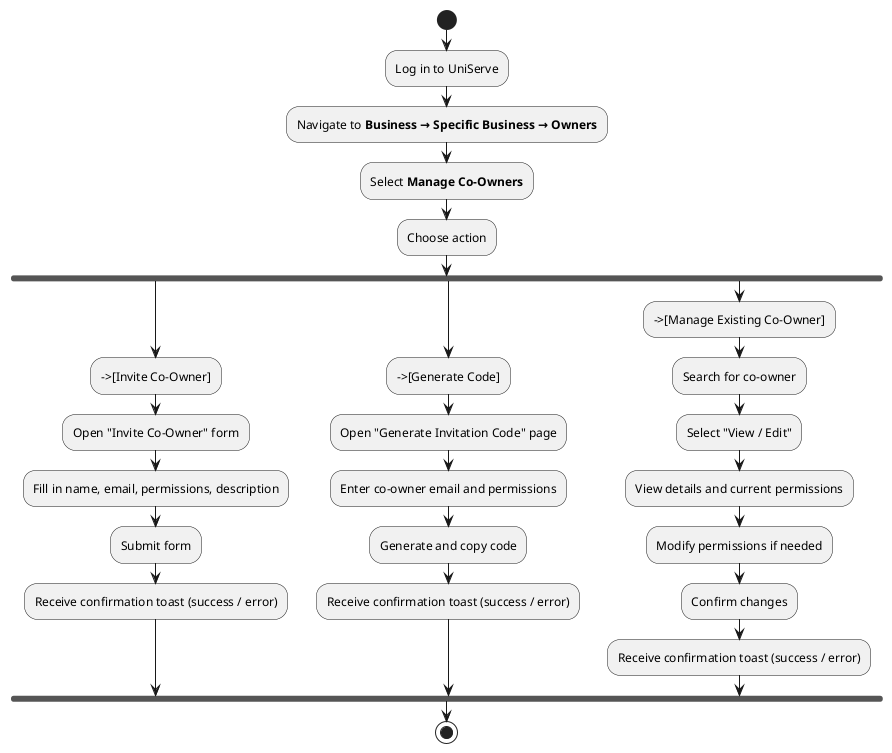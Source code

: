 @startuml
|Owner|
start
:Log in to UniServe;
:Navigate to **Business → Specific Business → Owners**;
:Select **Manage Co-Owners**;

:Choose action;
fork
  -->[Invite Co-Owner]
  :Open "Invite Co-Owner" form;
  :Fill in name, email, permissions, description;
  :Submit form;
  :Receive confirmation toast (success / error);
fork again
  -->[Generate Code]
  :Open "Generate Invitation Code" page;
  :Enter co-owner email and permissions;
  :Generate and copy code;
  :Receive confirmation toast (success / error);
fork again
  -->[Manage Existing Co-Owner]
  :Search for co-owner;
  :Select "View / Edit";
  :View details and current permissions;
  :Modify permissions if needed;
  :Confirm changes;
  :Receive confirmation toast (success / error);
end fork

stop
@enduml
